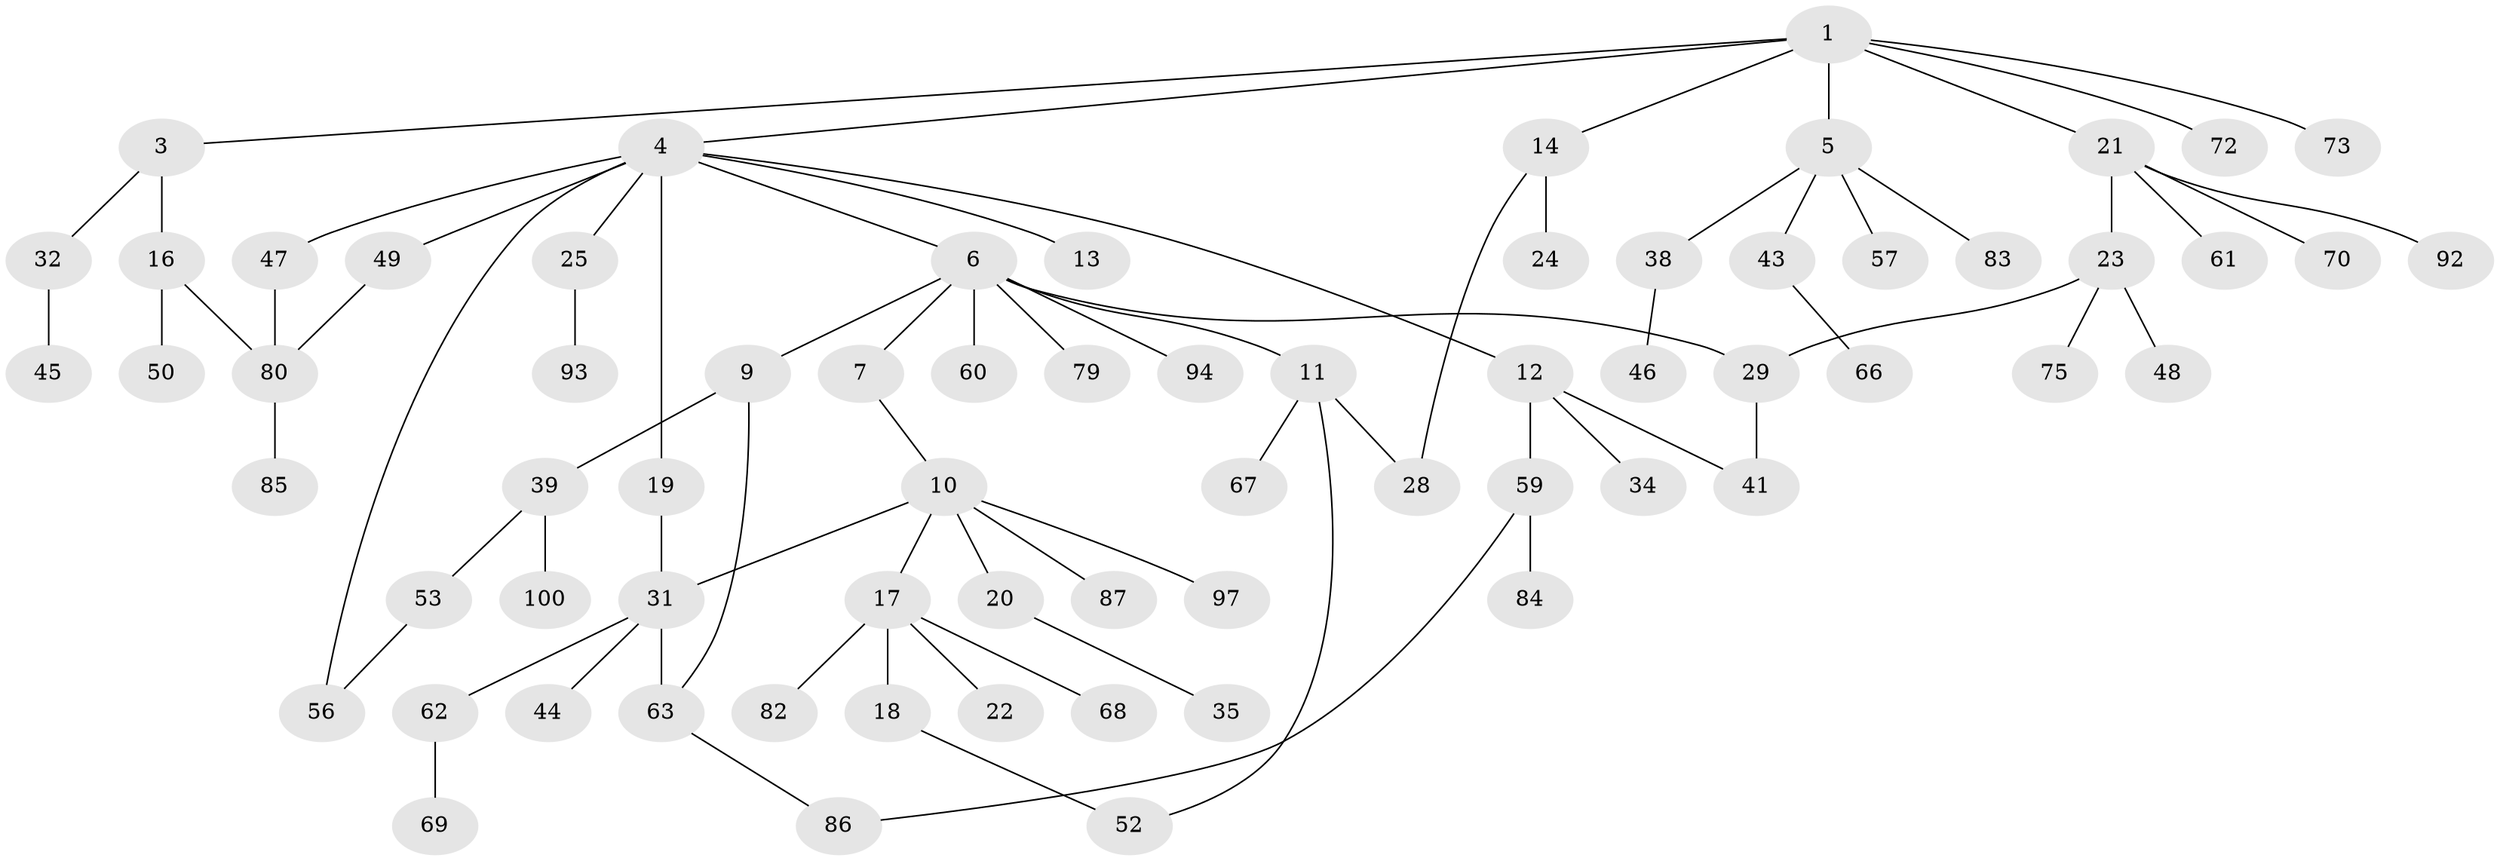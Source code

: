 // Generated by graph-tools (version 1.1) at 2025/23/03/03/25 07:23:33]
// undirected, 69 vertices, 78 edges
graph export_dot {
graph [start="1"]
  node [color=gray90,style=filled];
  1 [super="+2"];
  3 [super="+42"];
  4 [super="+8"];
  5 [super="+30"];
  6 [super="+15"];
  7 [super="+95"];
  9 [super="+26"];
  10;
  11 [super="+74"];
  12 [super="+36"];
  13;
  14 [super="+96"];
  16 [super="+33"];
  17 [super="+37"];
  18 [super="+90"];
  19;
  20 [super="+55"];
  21 [super="+54"];
  22;
  23 [super="+27"];
  24;
  25;
  28;
  29 [super="+40"];
  31 [super="+51"];
  32 [super="+89"];
  34;
  35;
  38 [super="+65"];
  39;
  41;
  43;
  44;
  45;
  46;
  47 [super="+71"];
  48;
  49 [super="+77"];
  50;
  52 [super="+64"];
  53 [super="+58"];
  56;
  57;
  59 [super="+76"];
  60;
  61;
  62;
  63;
  66 [super="+81"];
  67;
  68;
  69 [super="+78"];
  70;
  72;
  73;
  75;
  79;
  80 [super="+91"];
  82;
  83;
  84 [super="+98"];
  85;
  86 [super="+88"];
  87;
  92;
  93;
  94;
  97 [super="+99"];
  100;
  1 -- 4;
  1 -- 14;
  1 -- 73;
  1 -- 3;
  1 -- 21;
  1 -- 5;
  1 -- 72;
  3 -- 16;
  3 -- 32;
  4 -- 6;
  4 -- 47;
  4 -- 49;
  4 -- 19;
  4 -- 56;
  4 -- 25;
  4 -- 12;
  4 -- 13;
  5 -- 83;
  5 -- 57;
  5 -- 43;
  5 -- 38;
  6 -- 7;
  6 -- 9;
  6 -- 11;
  6 -- 29;
  6 -- 94;
  6 -- 60;
  6 -- 79;
  7 -- 10;
  9 -- 63;
  9 -- 39;
  10 -- 17;
  10 -- 20;
  10 -- 87;
  10 -- 97;
  10 -- 31;
  11 -- 67;
  11 -- 52;
  11 -- 28;
  12 -- 34;
  12 -- 59;
  12 -- 41;
  14 -- 24;
  14 -- 28;
  16 -- 50;
  16 -- 80;
  17 -- 18;
  17 -- 22;
  17 -- 82;
  17 -- 68;
  18 -- 52;
  19 -- 31;
  20 -- 35;
  21 -- 23;
  21 -- 61;
  21 -- 92;
  21 -- 70;
  23 -- 48;
  23 -- 75;
  23 -- 29;
  25 -- 93;
  29 -- 41;
  31 -- 44;
  31 -- 62;
  31 -- 63;
  32 -- 45;
  38 -- 46;
  39 -- 53;
  39 -- 100;
  43 -- 66;
  47 -- 80;
  49 -- 80;
  53 -- 56;
  59 -- 84;
  59 -- 86;
  62 -- 69;
  63 -- 86;
  80 -- 85;
}
